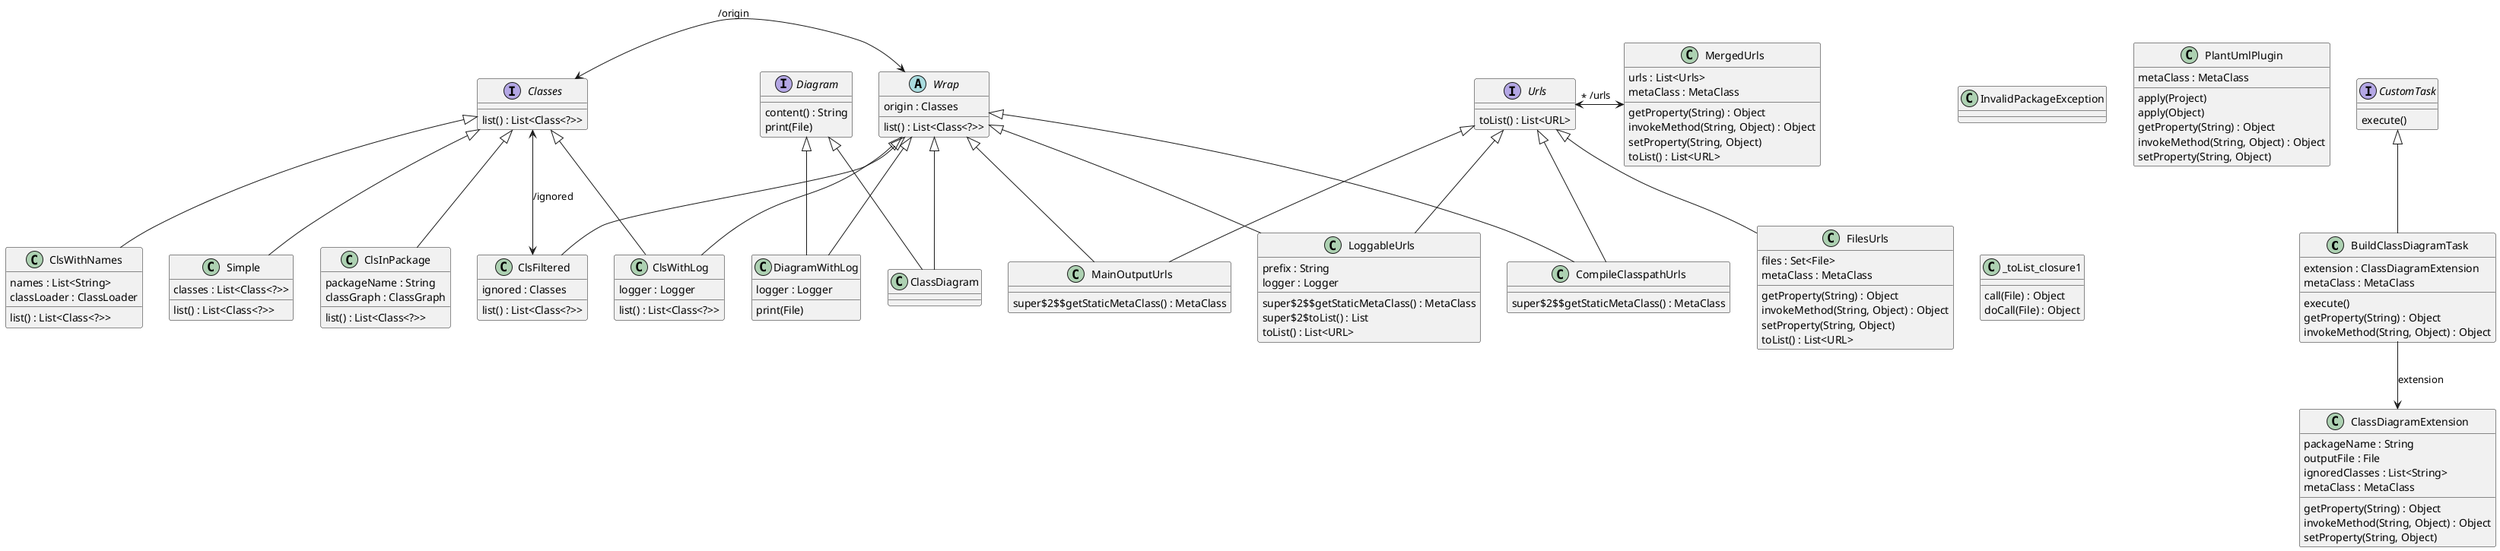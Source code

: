 @startuml

class "BuildClassDiagramTask" {
  extension : ClassDiagramExtension
  metaClass : MetaClass
  execute()
  getProperty(String) : Object
  invokeMethod(String, Object) : Object
}

class "ClassDiagram"

class "ClassDiagramExtension" {
  packageName : String
  outputFile : File
  ignoredClasses : List<String>
  metaClass : MetaClass
  getProperty(String) : Object
  invokeMethod(String, Object) : Object
  setProperty(String, Object)
}

interface "Classes" {
  list() : List<Class<?>>
}

class "ClsFiltered" {
  ignored : Classes
  list() : List<Class<?>>
}

class "ClsInPackage" {
  packageName : String
  classGraph : ClassGraph
  list() : List<Class<?>>
}

class "ClsWithLog" {
  logger : Logger
  list() : List<Class<?>>
}

class "ClsWithNames" {
  names : List<String>
  classLoader : ClassLoader
  list() : List<Class<?>>
}

class "CompileClasspathUrls" {
  super$2$$getStaticMetaClass() : MetaClass
}

interface "CustomTask" {
  execute()
}

interface "Diagram" {
  content() : String
  print(File)
}

class "DiagramWithLog" {
  logger : Logger
  print(File)
}

class "FilesUrls" {
  files : Set<File>
  metaClass : MetaClass
  getProperty(String) : Object
  invokeMethod(String, Object) : Object
  setProperty(String, Object)
  toList() : List<URL>
}

class "InvalidPackageException"

class "LoggableUrls" {
  prefix : String
  logger : Logger
  super$2$$getStaticMetaClass() : MetaClass
  super$2$toList() : List
  toList() : List<URL>
}

class "MainOutputUrls" {
  super$2$$getStaticMetaClass() : MetaClass
}

class "MergedUrls" {
  urls : List<Urls>
  metaClass : MetaClass
  getProperty(String) : Object
  invokeMethod(String, Object) : Object
  setProperty(String, Object)
  toList() : List<URL>
}

class "PlantUmlPlugin" {
  metaClass : MetaClass
  apply(Project)
  apply(Object)
  getProperty(String) : Object
  invokeMethod(String, Object) : Object
  setProperty(String, Object)
}

class "Simple" {
  classes : List<Class<?>>
  list() : List<Class<?>>
}

interface "Urls" {
  toList() : List<URL>
}

abstract class "Wrap" {
  origin : Classes
  list() : List<Class<?>>
}

class "_toList_closure1" {
  call(File) : Object
  doCall(File) : Object
}

"BuildClassDiagramTask" --> "ClassDiagramExtension" : extension
"Classes" <-> "ClsFiltered" : /ignored
"Classes" <|-- "ClsInPackage"
"Classes" <|-- "ClsWithLog"
"Classes" <|-- "ClsWithNames"
"Classes" <|-- "Simple"
"Classes" <-> "Wrap" : /origin
"CustomTask" <|-- "BuildClassDiagramTask"
"Diagram" <|-- "ClassDiagram"
"Diagram" <|-- "DiagramWithLog"
"Urls" <|-- "CompileClasspathUrls"
"Urls" <|-- "FilesUrls"
"Urls" <|-- "LoggableUrls"
"Urls" <|-- "MainOutputUrls"
"Urls" "*" <-> "MergedUrls" : /urls
"Wrap" <|-- "ClassDiagram"
"Wrap" <|-- "ClsFiltered"
"Wrap" <|-- "ClsWithLog"
"Wrap" <|-- "CompileClasspathUrls"
"Wrap" <|-- "DiagramWithLog"
"Wrap" <|-- "LoggableUrls"
"Wrap" <|-- "MainOutputUrls"

@enduml